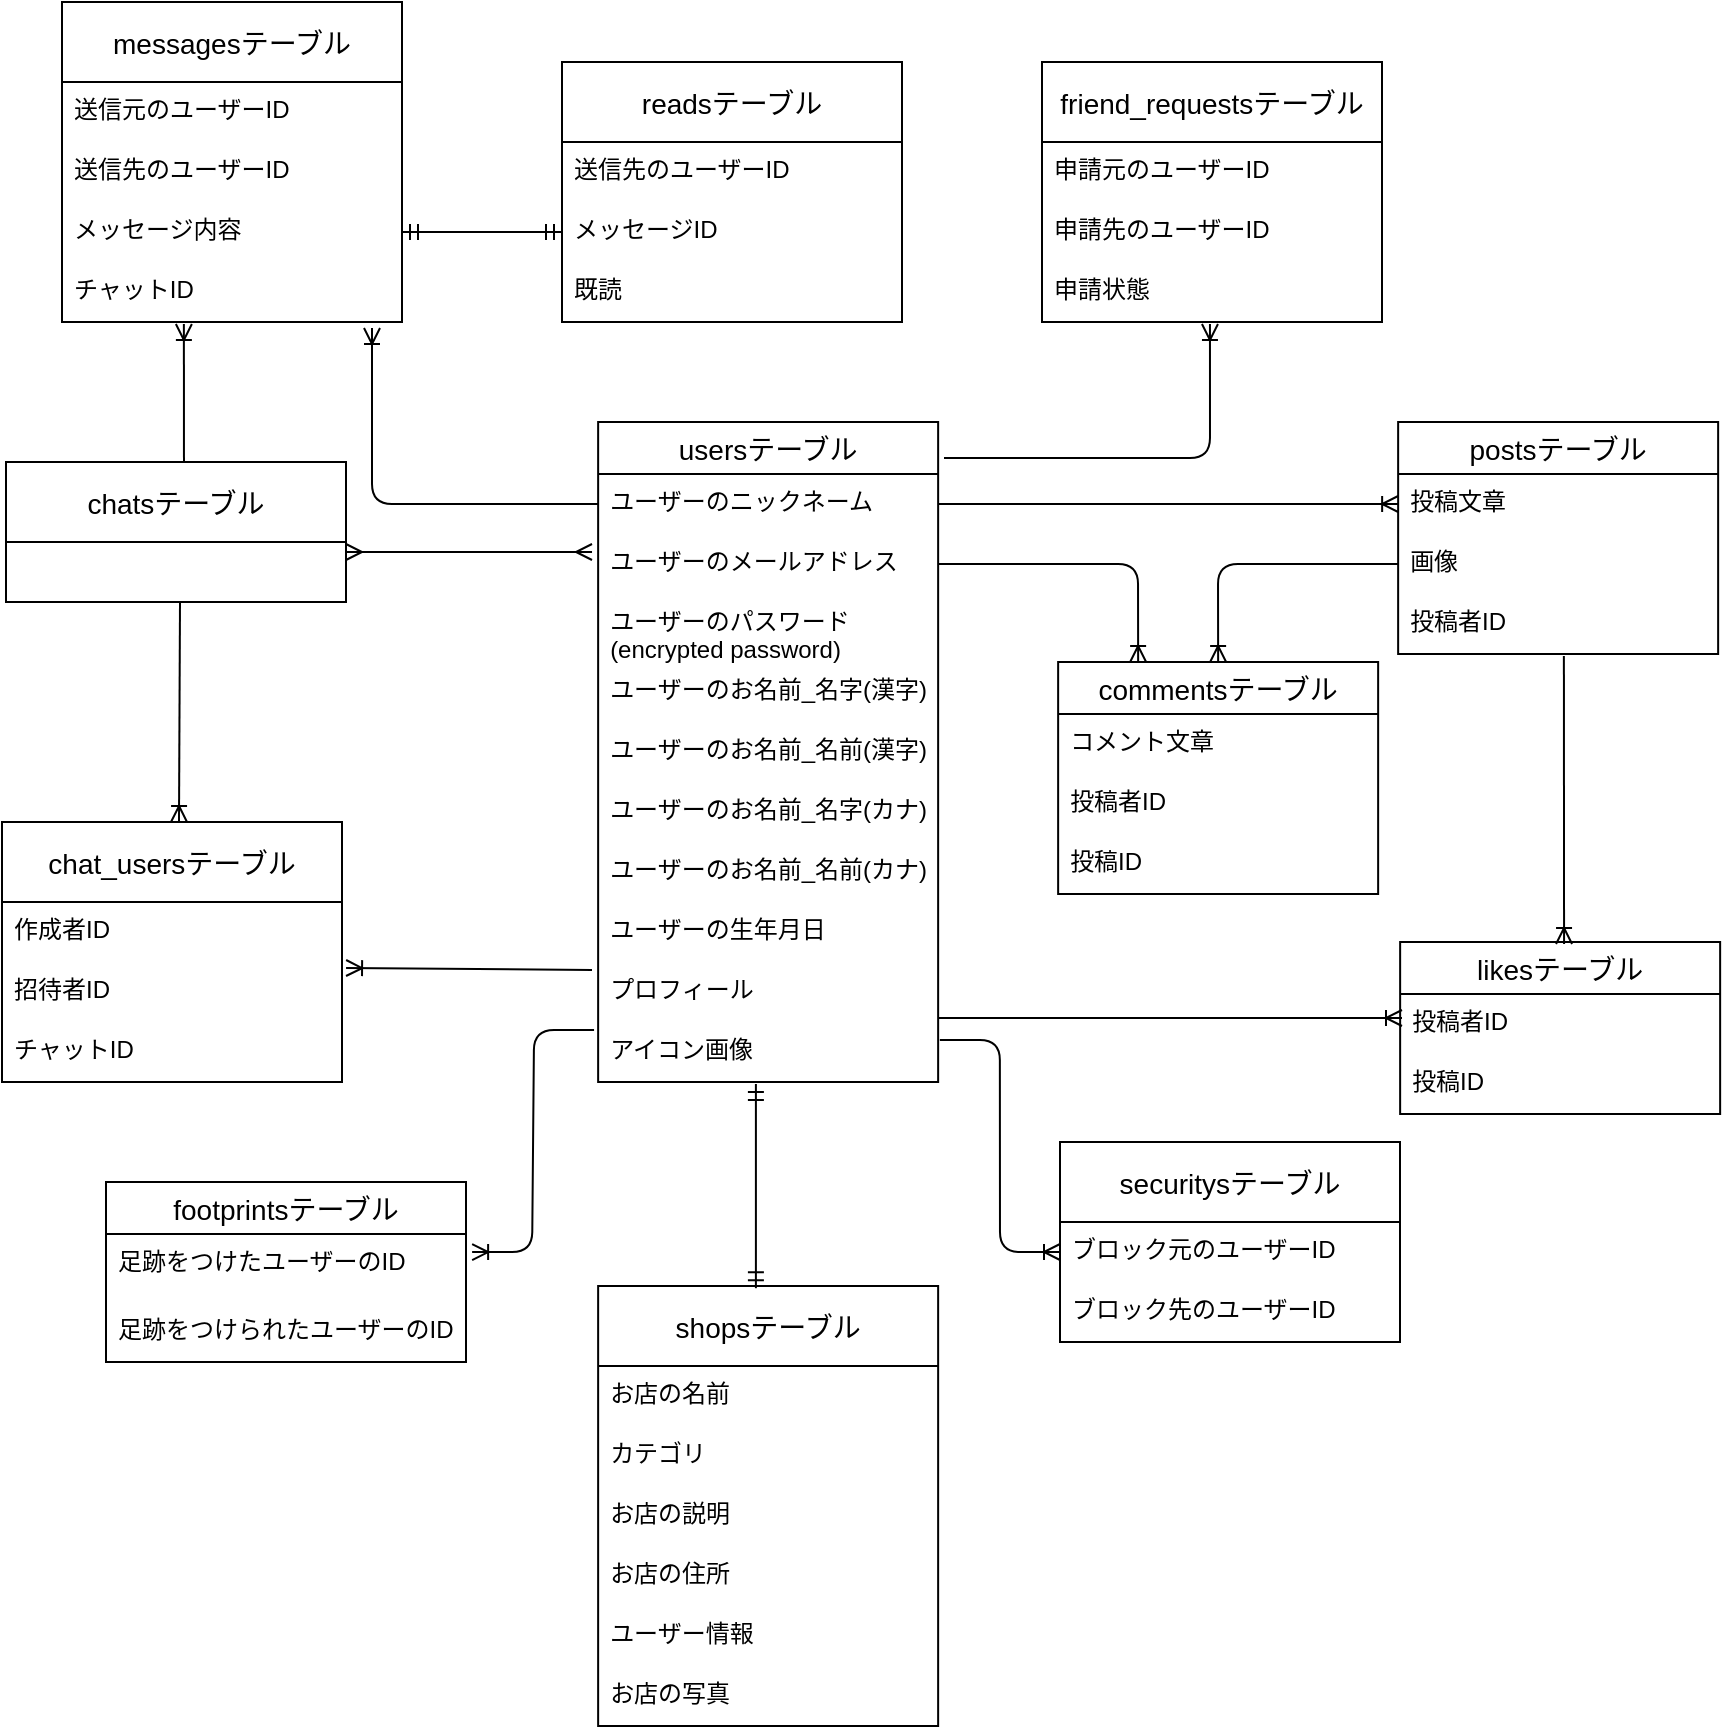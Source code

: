 <mxfile version="14.2.4" type="embed">
    <diagram id="MEoM591exM-4EiPBx88T" name="Page-1">
        <mxGraphModel dx="1253" dy="920" grid="0" gridSize="10" guides="1" tooltips="1" connect="1" arrows="1" fold="1" page="0" pageScale="1" pageWidth="850" pageHeight="1100" math="0" shadow="0">
            <root>
                <mxCell id="0"/>
                <mxCell id="1" parent="0"/>
                <mxCell id="6" value="postsテーブル" style="swimlane;fontStyle=0;childLayout=stackLayout;horizontal=1;startSize=26;horizontalStack=0;resizeParent=1;resizeParentMax=0;resizeLast=0;collapsible=1;marginBottom=0;align=center;fontSize=14;" parent="1" vertex="1">
                    <mxGeometry x="678.07" width="160" height="116" as="geometry"/>
                </mxCell>
                <mxCell id="7" value="投稿文章" style="text;strokeColor=none;fillColor=none;spacingLeft=4;spacingRight=4;overflow=hidden;rotatable=0;points=[[0,0.5],[1,0.5]];portConstraint=eastwest;fontSize=12;" parent="6" vertex="1">
                    <mxGeometry y="26" width="160" height="30" as="geometry"/>
                </mxCell>
                <mxCell id="8" value="画像" style="text;strokeColor=none;fillColor=none;spacingLeft=4;spacingRight=4;overflow=hidden;rotatable=0;points=[[0,0.5],[1,0.5]];portConstraint=eastwest;fontSize=12;" parent="6" vertex="1">
                    <mxGeometry y="56" width="160" height="30" as="geometry"/>
                </mxCell>
                <mxCell id="9" value="投稿者ID" style="text;strokeColor=none;fillColor=none;spacingLeft=4;spacingRight=4;overflow=hidden;rotatable=0;points=[[0,0.5],[1,0.5]];portConstraint=eastwest;fontSize=12;" parent="6" vertex="1">
                    <mxGeometry y="86" width="160" height="30" as="geometry"/>
                </mxCell>
                <mxCell id="10" value="commentsテーブル" style="swimlane;fontStyle=0;childLayout=stackLayout;horizontal=1;startSize=26;horizontalStack=0;resizeParent=1;resizeParentMax=0;resizeLast=0;collapsible=1;marginBottom=0;align=center;fontSize=14;" parent="1" vertex="1">
                    <mxGeometry x="508.07" y="120" width="160" height="116" as="geometry"/>
                </mxCell>
                <mxCell id="11" value="コメント文章" style="text;strokeColor=none;fillColor=none;spacingLeft=4;spacingRight=4;overflow=hidden;rotatable=0;points=[[0,0.5],[1,0.5]];portConstraint=eastwest;fontSize=12;" parent="10" vertex="1">
                    <mxGeometry y="26" width="160" height="30" as="geometry"/>
                </mxCell>
                <mxCell id="12" value="投稿者ID" style="text;strokeColor=none;fillColor=none;spacingLeft=4;spacingRight=4;overflow=hidden;rotatable=0;points=[[0,0.5],[1,0.5]];portConstraint=eastwest;fontSize=12;" parent="10" vertex="1">
                    <mxGeometry y="56" width="160" height="30" as="geometry"/>
                </mxCell>
                <mxCell id="13" value="投稿ID" style="text;strokeColor=none;fillColor=none;spacingLeft=4;spacingRight=4;overflow=hidden;rotatable=0;points=[[0,0.5],[1,0.5]];portConstraint=eastwest;fontSize=12;" parent="10" vertex="1">
                    <mxGeometry y="86" width="160" height="30" as="geometry"/>
                </mxCell>
                <mxCell id="14" value="likesテーブル" style="swimlane;fontStyle=0;childLayout=stackLayout;horizontal=1;startSize=26;horizontalStack=0;resizeParent=1;resizeParentMax=0;resizeLast=0;collapsible=1;marginBottom=0;align=center;fontSize=14;" parent="1" vertex="1">
                    <mxGeometry x="679.07" y="260" width="160" height="86" as="geometry"/>
                </mxCell>
                <mxCell id="15" value="投稿者ID" style="text;strokeColor=none;fillColor=none;spacingLeft=4;spacingRight=4;overflow=hidden;rotatable=0;points=[[0,0.5],[1,0.5]];portConstraint=eastwest;fontSize=12;" parent="14" vertex="1">
                    <mxGeometry y="26" width="160" height="30" as="geometry"/>
                </mxCell>
                <mxCell id="16" value="投稿ID" style="text;strokeColor=none;fillColor=none;spacingLeft=4;spacingRight=4;overflow=hidden;rotatable=0;points=[[0,0.5],[1,0.5]];portConstraint=eastwest;fontSize=12;" parent="14" vertex="1">
                    <mxGeometry y="56" width="160" height="30" as="geometry"/>
                </mxCell>
                <mxCell id="22" value="usersテーブル" style="swimlane;fontStyle=0;childLayout=stackLayout;horizontal=1;startSize=26;horizontalStack=0;resizeParent=1;resizeParentMax=0;resizeLast=0;collapsible=1;marginBottom=0;align=center;fontSize=14;" parent="1" vertex="1">
                    <mxGeometry x="278.07" width="170" height="330" as="geometry"/>
                </mxCell>
                <mxCell id="23" value="ユーザーのニックネーム" style="text;strokeColor=none;fillColor=none;spacingLeft=4;spacingRight=4;overflow=hidden;rotatable=0;points=[[0,0.5],[1,0.5]];portConstraint=eastwest;fontSize=12;" parent="22" vertex="1">
                    <mxGeometry y="26" width="170" height="30" as="geometry"/>
                </mxCell>
                <mxCell id="24" value="ユーザーのメールアドレス" style="text;strokeColor=none;fillColor=none;spacingLeft=4;spacingRight=4;overflow=hidden;rotatable=0;points=[[0,0.5],[1,0.5]];portConstraint=eastwest;fontSize=12;" parent="22" vertex="1">
                    <mxGeometry y="56" width="170" height="30" as="geometry"/>
                </mxCell>
                <mxCell id="25" value="ユーザーのパスワード&#10;(encrypted password)" style="text;strokeColor=none;fillColor=none;spacingLeft=4;spacingRight=4;overflow=hidden;rotatable=0;points=[[0,0.5],[1,0.5]];portConstraint=eastwest;fontSize=12;" parent="22" vertex="1">
                    <mxGeometry y="86" width="170" height="34" as="geometry"/>
                </mxCell>
                <mxCell id="26" value="ユーザーのお名前_名字(漢字)" style="text;strokeColor=none;fillColor=none;spacingLeft=4;spacingRight=4;overflow=hidden;rotatable=0;points=[[0,0.5],[1,0.5]];portConstraint=eastwest;fontSize=12;" parent="22" vertex="1">
                    <mxGeometry y="120" width="170" height="30" as="geometry"/>
                </mxCell>
                <mxCell id="27" value="ユーザーのお名前_名前(漢字)" style="text;strokeColor=none;fillColor=none;spacingLeft=4;spacingRight=4;overflow=hidden;rotatable=0;points=[[0,0.5],[1,0.5]];portConstraint=eastwest;fontSize=12;" parent="22" vertex="1">
                    <mxGeometry y="150" width="170" height="30" as="geometry"/>
                </mxCell>
                <mxCell id="28" value="ユーザーのお名前_名字(カナ)" style="text;strokeColor=none;fillColor=none;spacingLeft=4;spacingRight=4;overflow=hidden;rotatable=0;points=[[0,0.5],[1,0.5]];portConstraint=eastwest;fontSize=12;" parent="22" vertex="1">
                    <mxGeometry y="180" width="170" height="30" as="geometry"/>
                </mxCell>
                <mxCell id="29" value="ユーザーのお名前_名前(カナ)" style="text;strokeColor=none;fillColor=none;spacingLeft=4;spacingRight=4;overflow=hidden;rotatable=0;points=[[0,0.5],[1,0.5]];portConstraint=eastwest;fontSize=12;" parent="22" vertex="1">
                    <mxGeometry y="210" width="170" height="30" as="geometry"/>
                </mxCell>
                <mxCell id="30" value="ユーザーの生年月日" style="text;strokeColor=none;fillColor=none;spacingLeft=4;spacingRight=4;overflow=hidden;rotatable=0;points=[[0,0.5],[1,0.5]];portConstraint=eastwest;fontSize=12;" parent="22" vertex="1">
                    <mxGeometry y="240" width="170" height="30" as="geometry"/>
                </mxCell>
                <mxCell id="31" value="プロフィール" style="text;strokeColor=none;fillColor=none;spacingLeft=4;spacingRight=4;overflow=hidden;rotatable=0;points=[[0,0.5],[1,0.5]];portConstraint=eastwest;fontSize=12;" parent="22" vertex="1">
                    <mxGeometry y="270" width="170" height="30" as="geometry"/>
                </mxCell>
                <mxCell id="32" value="アイコン画像" style="text;strokeColor=none;fillColor=none;spacingLeft=4;spacingRight=4;overflow=hidden;rotatable=0;points=[[0,0.5],[1,0.5]];portConstraint=eastwest;fontSize=12;" parent="22" vertex="1">
                    <mxGeometry y="300" width="170" height="30" as="geometry"/>
                </mxCell>
                <mxCell id="45" value="" style="edgeStyle=entityRelationEdgeStyle;fontSize=12;html=1;endArrow=ERoneToMany;exitX=1;exitY=0.5;exitDx=0;exitDy=0;entryX=0;entryY=0.5;entryDx=0;entryDy=0;" parent="1" source="23" target="7" edge="1">
                    <mxGeometry width="100" height="100" relative="1" as="geometry">
                        <mxPoint x="608.07" y="320" as="sourcePoint"/>
                        <mxPoint x="708.07" y="220" as="targetPoint"/>
                    </mxGeometry>
                </mxCell>
                <mxCell id="50" value="" style="edgeStyle=entityRelationEdgeStyle;fontSize=12;html=1;endArrow=ERoneToMany;exitX=1;exitY=0.933;exitDx=0;exitDy=0;exitPerimeter=0;" parent="1" source="31" edge="1">
                    <mxGeometry width="100" height="100" relative="1" as="geometry">
                        <mxPoint x="445" y="293" as="sourcePoint"/>
                        <mxPoint x="680" y="298" as="targetPoint"/>
                    </mxGeometry>
                </mxCell>
                <mxCell id="62" value="friend_requestsテーブル" style="swimlane;fontStyle=0;childLayout=stackLayout;horizontal=1;startSize=40;horizontalStack=0;resizeParent=1;resizeParentMax=0;resizeLast=0;collapsible=1;marginBottom=0;align=center;fontSize=14;" parent="1" vertex="1">
                    <mxGeometry x="500" y="-180" width="170" height="130" as="geometry"/>
                </mxCell>
                <mxCell id="63" value="申請元のユーザーID" style="text;strokeColor=none;fillColor=none;spacingLeft=4;spacingRight=4;overflow=hidden;rotatable=0;points=[[0,0.5],[1,0.5]];portConstraint=eastwest;fontSize=12;" parent="62" vertex="1">
                    <mxGeometry y="40" width="170" height="30" as="geometry"/>
                </mxCell>
                <mxCell id="64" value="申請先のユーザーID" style="text;strokeColor=none;fillColor=none;spacingLeft=4;spacingRight=4;overflow=hidden;rotatable=0;points=[[0,0.5],[1,0.5]];portConstraint=eastwest;fontSize=12;" parent="62" vertex="1">
                    <mxGeometry y="70" width="170" height="30" as="geometry"/>
                </mxCell>
                <mxCell id="79" value="申請状態" style="text;strokeColor=none;fillColor=none;spacingLeft=4;spacingRight=4;overflow=hidden;rotatable=0;points=[[0,0.5],[1,0.5]];portConstraint=eastwest;fontSize=12;" parent="62" vertex="1">
                    <mxGeometry y="100" width="170" height="30" as="geometry"/>
                </mxCell>
                <mxCell id="80" value="messagesテーブル" style="swimlane;fontStyle=0;childLayout=stackLayout;horizontal=1;startSize=40;horizontalStack=0;resizeParent=1;resizeParentMax=0;resizeLast=0;collapsible=1;marginBottom=0;align=center;fontSize=14;" parent="1" vertex="1">
                    <mxGeometry x="10" y="-210" width="170" height="160" as="geometry"/>
                </mxCell>
                <mxCell id="81" value="送信元のユーザーID" style="text;strokeColor=none;fillColor=none;spacingLeft=4;spacingRight=4;overflow=hidden;rotatable=0;points=[[0,0.5],[1,0.5]];portConstraint=eastwest;fontSize=12;" parent="80" vertex="1">
                    <mxGeometry y="40" width="170" height="30" as="geometry"/>
                </mxCell>
                <mxCell id="82" value="送信先のユーザーID" style="text;strokeColor=none;fillColor=none;spacingLeft=4;spacingRight=4;overflow=hidden;rotatable=0;points=[[0,0.5],[1,0.5]];portConstraint=eastwest;fontSize=12;" parent="80" vertex="1">
                    <mxGeometry y="70" width="170" height="30" as="geometry"/>
                </mxCell>
                <mxCell id="83" value="メッセージ内容" style="text;strokeColor=none;fillColor=none;spacingLeft=4;spacingRight=4;overflow=hidden;rotatable=0;points=[[0,0.5],[1,0.5]];portConstraint=eastwest;fontSize=12;" parent="80" vertex="1">
                    <mxGeometry y="100" width="170" height="30" as="geometry"/>
                </mxCell>
                <mxCell id="92" value="チャットID" style="text;strokeColor=none;fillColor=none;spacingLeft=4;spacingRight=4;overflow=hidden;rotatable=0;points=[[0,0.5],[1,0.5]];portConstraint=eastwest;fontSize=12;" parent="80" vertex="1">
                    <mxGeometry y="130" width="170" height="30" as="geometry"/>
                </mxCell>
                <mxCell id="88" value="chatsテーブル" style="swimlane;fontStyle=0;childLayout=stackLayout;horizontal=1;startSize=40;horizontalStack=0;resizeParent=1;resizeParentMax=0;resizeLast=0;collapsible=1;marginBottom=0;align=center;fontSize=14;" parent="1" vertex="1">
                    <mxGeometry x="-18" y="20" width="170" height="70" as="geometry"/>
                </mxCell>
                <mxCell id="93" value="" style="edgeStyle=entityRelationEdgeStyle;fontSize=12;html=1;endArrow=ERmany;startArrow=ERmany;entryX=-0.018;entryY=0.3;entryDx=0;entryDy=0;entryPerimeter=0;" parent="1" target="24" edge="1">
                    <mxGeometry width="100" height="100" relative="1" as="geometry">
                        <mxPoint x="152" y="65" as="sourcePoint"/>
                        <mxPoint x="270" y="60" as="targetPoint"/>
                    </mxGeometry>
                </mxCell>
                <mxCell id="99" value="chat_usersテーブル" style="swimlane;fontStyle=0;childLayout=stackLayout;horizontal=1;startSize=40;horizontalStack=0;resizeParent=1;resizeParentMax=0;resizeLast=0;collapsible=1;marginBottom=0;align=center;fontSize=14;" parent="1" vertex="1">
                    <mxGeometry x="-20" y="200" width="170" height="130" as="geometry"/>
                </mxCell>
                <mxCell id="100" value="作成者ID" style="text;strokeColor=none;fillColor=none;spacingLeft=4;spacingRight=4;overflow=hidden;rotatable=0;points=[[0,0.5],[1,0.5]];portConstraint=eastwest;fontSize=12;" parent="99" vertex="1">
                    <mxGeometry y="40" width="170" height="30" as="geometry"/>
                </mxCell>
                <mxCell id="101" value="招待者ID" style="text;strokeColor=none;fillColor=none;spacingLeft=4;spacingRight=4;overflow=hidden;rotatable=0;points=[[0,0.5],[1,0.5]];portConstraint=eastwest;fontSize=12;" parent="99" vertex="1">
                    <mxGeometry y="70" width="170" height="30" as="geometry"/>
                </mxCell>
                <mxCell id="102" value="チャットID" style="text;strokeColor=none;fillColor=none;spacingLeft=4;spacingRight=4;overflow=hidden;rotatable=0;points=[[0,0.5],[1,0.5]];portConstraint=eastwest;fontSize=12;" parent="99" vertex="1">
                    <mxGeometry y="100" width="170" height="30" as="geometry"/>
                </mxCell>
                <mxCell id="103" value="readsテーブル" style="swimlane;fontStyle=0;childLayout=stackLayout;horizontal=1;startSize=40;horizontalStack=0;resizeParent=1;resizeParentMax=0;resizeLast=0;collapsible=1;marginBottom=0;align=center;fontSize=14;" parent="1" vertex="1">
                    <mxGeometry x="260" y="-180" width="170" height="130" as="geometry"/>
                </mxCell>
                <mxCell id="104" value="送信先のユーザーID" style="text;strokeColor=none;fillColor=none;spacingLeft=4;spacingRight=4;overflow=hidden;rotatable=0;points=[[0,0.5],[1,0.5]];portConstraint=eastwest;fontSize=12;" parent="103" vertex="1">
                    <mxGeometry y="40" width="170" height="30" as="geometry"/>
                </mxCell>
                <mxCell id="105" value="メッセージID" style="text;strokeColor=none;fillColor=none;spacingLeft=4;spacingRight=4;overflow=hidden;rotatable=0;points=[[0,0.5],[1,0.5]];portConstraint=eastwest;fontSize=12;" parent="103" vertex="1">
                    <mxGeometry y="70" width="170" height="30" as="geometry"/>
                </mxCell>
                <mxCell id="106" value="既読" style="text;strokeColor=none;fillColor=none;spacingLeft=4;spacingRight=4;overflow=hidden;rotatable=0;points=[[0,0.5],[1,0.5]];portConstraint=eastwest;fontSize=12;" parent="103" vertex="1">
                    <mxGeometry y="100" width="170" height="30" as="geometry"/>
                </mxCell>
                <mxCell id="108" value="" style="edgeStyle=entityRelationEdgeStyle;fontSize=12;html=1;endArrow=ERmandOne;startArrow=ERmandOne;exitX=1;exitY=0.5;exitDx=0;exitDy=0;entryX=0;entryY=0.5;entryDx=0;entryDy=0;" parent="1" source="83" target="105" edge="1">
                    <mxGeometry width="100" height="100" relative="1" as="geometry">
                        <mxPoint x="200" y="-20" as="sourcePoint"/>
                        <mxPoint x="300" y="-120" as="targetPoint"/>
                    </mxGeometry>
                </mxCell>
                <mxCell id="109" value="footprintsテーブル" style="swimlane;fontStyle=0;childLayout=stackLayout;horizontal=1;startSize=26;horizontalStack=0;resizeParent=1;resizeParentMax=0;resizeLast=0;collapsible=1;marginBottom=0;align=center;fontSize=14;" parent="1" vertex="1">
                    <mxGeometry x="32" y="380" width="180" height="90" as="geometry"/>
                </mxCell>
                <mxCell id="110" value="足跡をつけたユーザーのID" style="text;strokeColor=none;fillColor=none;spacingLeft=4;spacingRight=4;overflow=hidden;rotatable=0;points=[[0,0.5],[1,0.5]];portConstraint=eastwest;fontSize=12;" parent="109" vertex="1">
                    <mxGeometry y="26" width="180" height="34" as="geometry"/>
                </mxCell>
                <mxCell id="114" value="足跡をつけられたユーザーのID" style="text;strokeColor=none;fillColor=none;spacingLeft=4;spacingRight=4;overflow=hidden;rotatable=0;points=[[0,0.5],[1,0.5]];portConstraint=eastwest;fontSize=12;" parent="109" vertex="1">
                    <mxGeometry y="60" width="180" height="30" as="geometry"/>
                </mxCell>
                <mxCell id="113" value="" style="edgeStyle=entityRelationEdgeStyle;fontSize=12;html=1;endArrow=ERoneToMany;exitX=-0.012;exitY=0.133;exitDx=0;exitDy=0;entryX=1.017;entryY=0.265;entryDx=0;entryDy=0;exitPerimeter=0;entryPerimeter=0;" parent="1" source="32" target="110" edge="1">
                    <mxGeometry width="100" height="100" relative="1" as="geometry">
                        <mxPoint x="209.98" y="322.01" as="sourcePoint"/>
                        <mxPoint x="230.0" y="360" as="targetPoint"/>
                    </mxGeometry>
                </mxCell>
                <mxCell id="115" value="securitysテーブル" style="swimlane;fontStyle=0;childLayout=stackLayout;horizontal=1;startSize=40;horizontalStack=0;resizeParent=1;resizeParentMax=0;resizeLast=0;collapsible=1;marginBottom=0;align=center;fontSize=14;" parent="1" vertex="1">
                    <mxGeometry x="509" y="360" width="170" height="100" as="geometry"/>
                </mxCell>
                <mxCell id="116" value="ブロック元のユーザーID" style="text;strokeColor=none;fillColor=none;spacingLeft=4;spacingRight=4;overflow=hidden;rotatable=0;points=[[0,0.5],[1,0.5]];portConstraint=eastwest;fontSize=12;" parent="115" vertex="1">
                    <mxGeometry y="40" width="170" height="30" as="geometry"/>
                </mxCell>
                <mxCell id="117" value="ブロック先のユーザーID" style="text;strokeColor=none;fillColor=none;spacingLeft=4;spacingRight=4;overflow=hidden;rotatable=0;points=[[0,0.5],[1,0.5]];portConstraint=eastwest;fontSize=12;" parent="115" vertex="1">
                    <mxGeometry y="70" width="170" height="30" as="geometry"/>
                </mxCell>
                <mxCell id="119" value="" style="edgeStyle=entityRelationEdgeStyle;fontSize=12;html=1;endArrow=ERoneToMany;exitX=1.005;exitY=0.3;exitDx=0;exitDy=0;entryX=0;entryY=0.5;entryDx=0;entryDy=0;exitPerimeter=0;" parent="1" target="116" edge="1" source="32">
                    <mxGeometry width="100" height="100" relative="1" as="geometry">
                        <mxPoint x="446.92" y="320" as="sourcePoint"/>
                        <mxPoint x="470.0" y="407.99" as="targetPoint"/>
                    </mxGeometry>
                </mxCell>
                <mxCell id="121" value="shopsテーブル" style="swimlane;fontStyle=0;childLayout=stackLayout;horizontal=1;startSize=40;horizontalStack=0;resizeParent=1;resizeParentMax=0;resizeLast=0;collapsible=1;marginBottom=0;align=center;fontSize=14;" parent="1" vertex="1">
                    <mxGeometry x="278.07" y="432" width="170" height="220" as="geometry"/>
                </mxCell>
                <mxCell id="122" value="お店の名前" style="text;strokeColor=none;fillColor=none;spacingLeft=4;spacingRight=4;overflow=hidden;rotatable=0;points=[[0,0.5],[1,0.5]];portConstraint=eastwest;fontSize=12;" parent="121" vertex="1">
                    <mxGeometry y="40" width="170" height="30" as="geometry"/>
                </mxCell>
                <mxCell id="123" value="カテゴリ" style="text;strokeColor=none;fillColor=none;spacingLeft=4;spacingRight=4;overflow=hidden;rotatable=0;points=[[0,0.5],[1,0.5]];portConstraint=eastwest;fontSize=12;" parent="121" vertex="1">
                    <mxGeometry y="70" width="170" height="30" as="geometry"/>
                </mxCell>
                <mxCell id="124" value="お店の説明" style="text;strokeColor=none;fillColor=none;spacingLeft=4;spacingRight=4;overflow=hidden;rotatable=0;points=[[0,0.5],[1,0.5]];portConstraint=eastwest;fontSize=12;" parent="121" vertex="1">
                    <mxGeometry y="100" width="170" height="30" as="geometry"/>
                </mxCell>
                <mxCell id="127" value="お店の住所" style="text;strokeColor=none;fillColor=none;spacingLeft=4;spacingRight=4;overflow=hidden;rotatable=0;points=[[0,0.5],[1,0.5]];portConstraint=eastwest;fontSize=12;" parent="121" vertex="1">
                    <mxGeometry y="130" width="170" height="30" as="geometry"/>
                </mxCell>
                <mxCell id="128" value="ユーザー情報" style="text;strokeColor=none;fillColor=none;spacingLeft=4;spacingRight=4;overflow=hidden;rotatable=0;points=[[0,0.5],[1,0.5]];portConstraint=eastwest;fontSize=12;" parent="121" vertex="1">
                    <mxGeometry y="160" width="170" height="30" as="geometry"/>
                </mxCell>
                <mxCell id="125" value="お店の写真" style="text;strokeColor=none;fillColor=none;spacingLeft=4;spacingRight=4;overflow=hidden;rotatable=0;points=[[0,0.5],[1,0.5]];portConstraint=eastwest;fontSize=12;" parent="121" vertex="1">
                    <mxGeometry y="190" width="170" height="30" as="geometry"/>
                </mxCell>
                <mxCell id="129" value="" style="endArrow=ERoneToMany;html=1;entryX=0.25;entryY=0;entryDx=0;entryDy=0;endFill=0;" edge="1" parent="1">
                    <mxGeometry width="50" height="50" relative="1" as="geometry">
                        <mxPoint x="69" y="90" as="sourcePoint"/>
                        <mxPoint x="68.5" y="200" as="targetPoint"/>
                    </mxGeometry>
                </mxCell>
                <mxCell id="130" value="" style="endArrow=ERoneToMany;html=1;entryX=0.382;entryY=1.033;entryDx=0;entryDy=0;endFill=0;entryPerimeter=0;exitX=0.547;exitY=0;exitDx=0;exitDy=0;exitPerimeter=0;" edge="1" parent="1">
                    <mxGeometry width="50" height="50" relative="1" as="geometry">
                        <mxPoint x="70.99" y="20" as="sourcePoint"/>
                        <mxPoint x="70.94" y="-49.01" as="targetPoint"/>
                    </mxGeometry>
                </mxCell>
                <mxCell id="131" value="" style="endArrow=ERoneToMany;html=1;endFill=0;exitX=0;exitY=0.5;exitDx=0;exitDy=0;" edge="1" parent="1" source="23">
                    <mxGeometry width="50" height="50" relative="1" as="geometry">
                        <mxPoint x="215.05" y="57.01" as="sourcePoint"/>
                        <mxPoint x="165" y="-47" as="targetPoint"/>
                        <Array as="points">
                            <mxPoint x="165" y="41"/>
                        </Array>
                    </mxGeometry>
                </mxCell>
                <mxCell id="132" value="" style="endArrow=ERoneToMany;html=1;entryX=0.494;entryY=1.033;entryDx=0;entryDy=0;endFill=0;entryPerimeter=0;" edge="1" parent="1" target="79">
                    <mxGeometry width="50" height="50" relative="1" as="geometry">
                        <mxPoint x="451" y="18" as="sourcePoint"/>
                        <mxPoint x="569" y="-22.0" as="targetPoint"/>
                        <Array as="points">
                            <mxPoint x="584" y="18"/>
                        </Array>
                    </mxGeometry>
                </mxCell>
                <mxCell id="133" value="" style="endArrow=ERoneToMany;html=1;entryX=1.012;entryY=0.1;entryDx=0;entryDy=0;endFill=0;exitX=-0.018;exitY=0.133;exitDx=0;exitDy=0;exitPerimeter=0;entryPerimeter=0;" edge="1" parent="1" source="31" target="101">
                    <mxGeometry width="50" height="50" relative="1" as="geometry">
                        <mxPoint x="205.5" y="113" as="sourcePoint"/>
                        <mxPoint x="205" y="223" as="targetPoint"/>
                    </mxGeometry>
                </mxCell>
                <mxCell id="134" value="" style="endArrow=ERmandOne;html=1;endFill=0;startArrow=ERmandOne;startFill=0;exitX=0.464;exitY=1.033;exitDx=0;exitDy=0;exitPerimeter=0;entryX=0.464;entryY=0.005;entryDx=0;entryDy=0;entryPerimeter=0;" edge="1" parent="1" source="32" target="121">
                    <mxGeometry width="50" height="50" relative="1" as="geometry">
                        <mxPoint x="356" y="346" as="sourcePoint"/>
                        <mxPoint x="356" y="409" as="targetPoint"/>
                    </mxGeometry>
                </mxCell>
                <mxCell id="135" value="" style="endArrow=ERoneToMany;html=1;endFill=0;exitX=0.768;exitY=1.033;exitDx=0;exitDy=0;exitPerimeter=0;entryX=0.706;entryY=0.012;entryDx=0;entryDy=0;entryPerimeter=0;" edge="1" parent="1">
                    <mxGeometry width="50" height="50" relative="1" as="geometry">
                        <mxPoint x="760.95" y="116.99" as="sourcePoint"/>
                        <mxPoint x="761.03" y="261.032" as="targetPoint"/>
                    </mxGeometry>
                </mxCell>
                <mxCell id="136" value="" style="endArrow=ERoneToMany;html=1;endFill=0;exitX=0;exitY=0.5;exitDx=0;exitDy=0;entryX=0.5;entryY=0;entryDx=0;entryDy=0;" edge="1" parent="1" source="8" target="10">
                    <mxGeometry width="50" height="50" relative="1" as="geometry">
                        <mxPoint x="699.0" y="129" as="sourcePoint"/>
                        <mxPoint x="699.08" y="273.042" as="targetPoint"/>
                        <Array as="points">
                            <mxPoint x="588" y="71"/>
                        </Array>
                    </mxGeometry>
                </mxCell>
                <mxCell id="137" value="" style="endArrow=ERoneToMany;html=1;endFill=0;exitX=1;exitY=0.5;exitDx=0;exitDy=0;entryX=0.25;entryY=0;entryDx=0;entryDy=0;" edge="1" parent="1" source="24" target="10">
                    <mxGeometry width="50" height="50" relative="1" as="geometry">
                        <mxPoint x="585.07" y="71" as="sourcePoint"/>
                        <mxPoint x="495.07" y="120" as="targetPoint"/>
                        <Array as="points">
                            <mxPoint x="548" y="71"/>
                        </Array>
                    </mxGeometry>
                </mxCell>
            </root>
        </mxGraphModel>
    </diagram>
</mxfile>